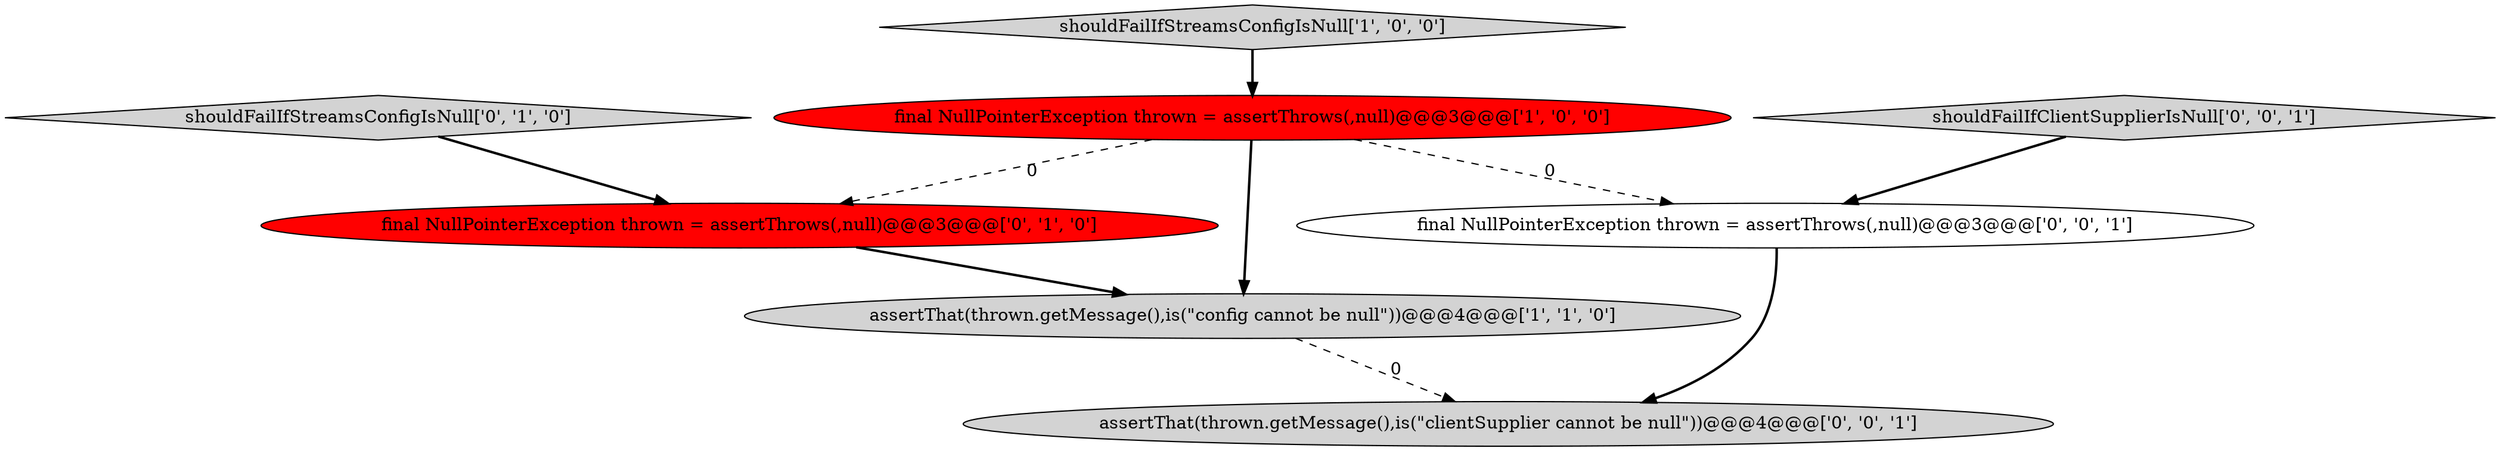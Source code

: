digraph {
3 [style = filled, label = "final NullPointerException thrown = assertThrows(,null)@@@3@@@['0', '1', '0']", fillcolor = red, shape = ellipse image = "AAA1AAABBB2BBB"];
0 [style = filled, label = "final NullPointerException thrown = assertThrows(,null)@@@3@@@['1', '0', '0']", fillcolor = red, shape = ellipse image = "AAA1AAABBB1BBB"];
4 [style = filled, label = "shouldFailIfStreamsConfigIsNull['0', '1', '0']", fillcolor = lightgray, shape = diamond image = "AAA0AAABBB2BBB"];
2 [style = filled, label = "shouldFailIfStreamsConfigIsNull['1', '0', '0']", fillcolor = lightgray, shape = diamond image = "AAA0AAABBB1BBB"];
7 [style = filled, label = "shouldFailIfClientSupplierIsNull['0', '0', '1']", fillcolor = lightgray, shape = diamond image = "AAA0AAABBB3BBB"];
1 [style = filled, label = "assertThat(thrown.getMessage(),is(\"config cannot be null\"))@@@4@@@['1', '1', '0']", fillcolor = lightgray, shape = ellipse image = "AAA0AAABBB1BBB"];
6 [style = filled, label = "assertThat(thrown.getMessage(),is(\"clientSupplier cannot be null\"))@@@4@@@['0', '0', '1']", fillcolor = lightgray, shape = ellipse image = "AAA0AAABBB3BBB"];
5 [style = filled, label = "final NullPointerException thrown = assertThrows(,null)@@@3@@@['0', '0', '1']", fillcolor = white, shape = ellipse image = "AAA0AAABBB3BBB"];
4->3 [style = bold, label=""];
7->5 [style = bold, label=""];
2->0 [style = bold, label=""];
0->3 [style = dashed, label="0"];
5->6 [style = bold, label=""];
3->1 [style = bold, label=""];
0->5 [style = dashed, label="0"];
1->6 [style = dashed, label="0"];
0->1 [style = bold, label=""];
}
